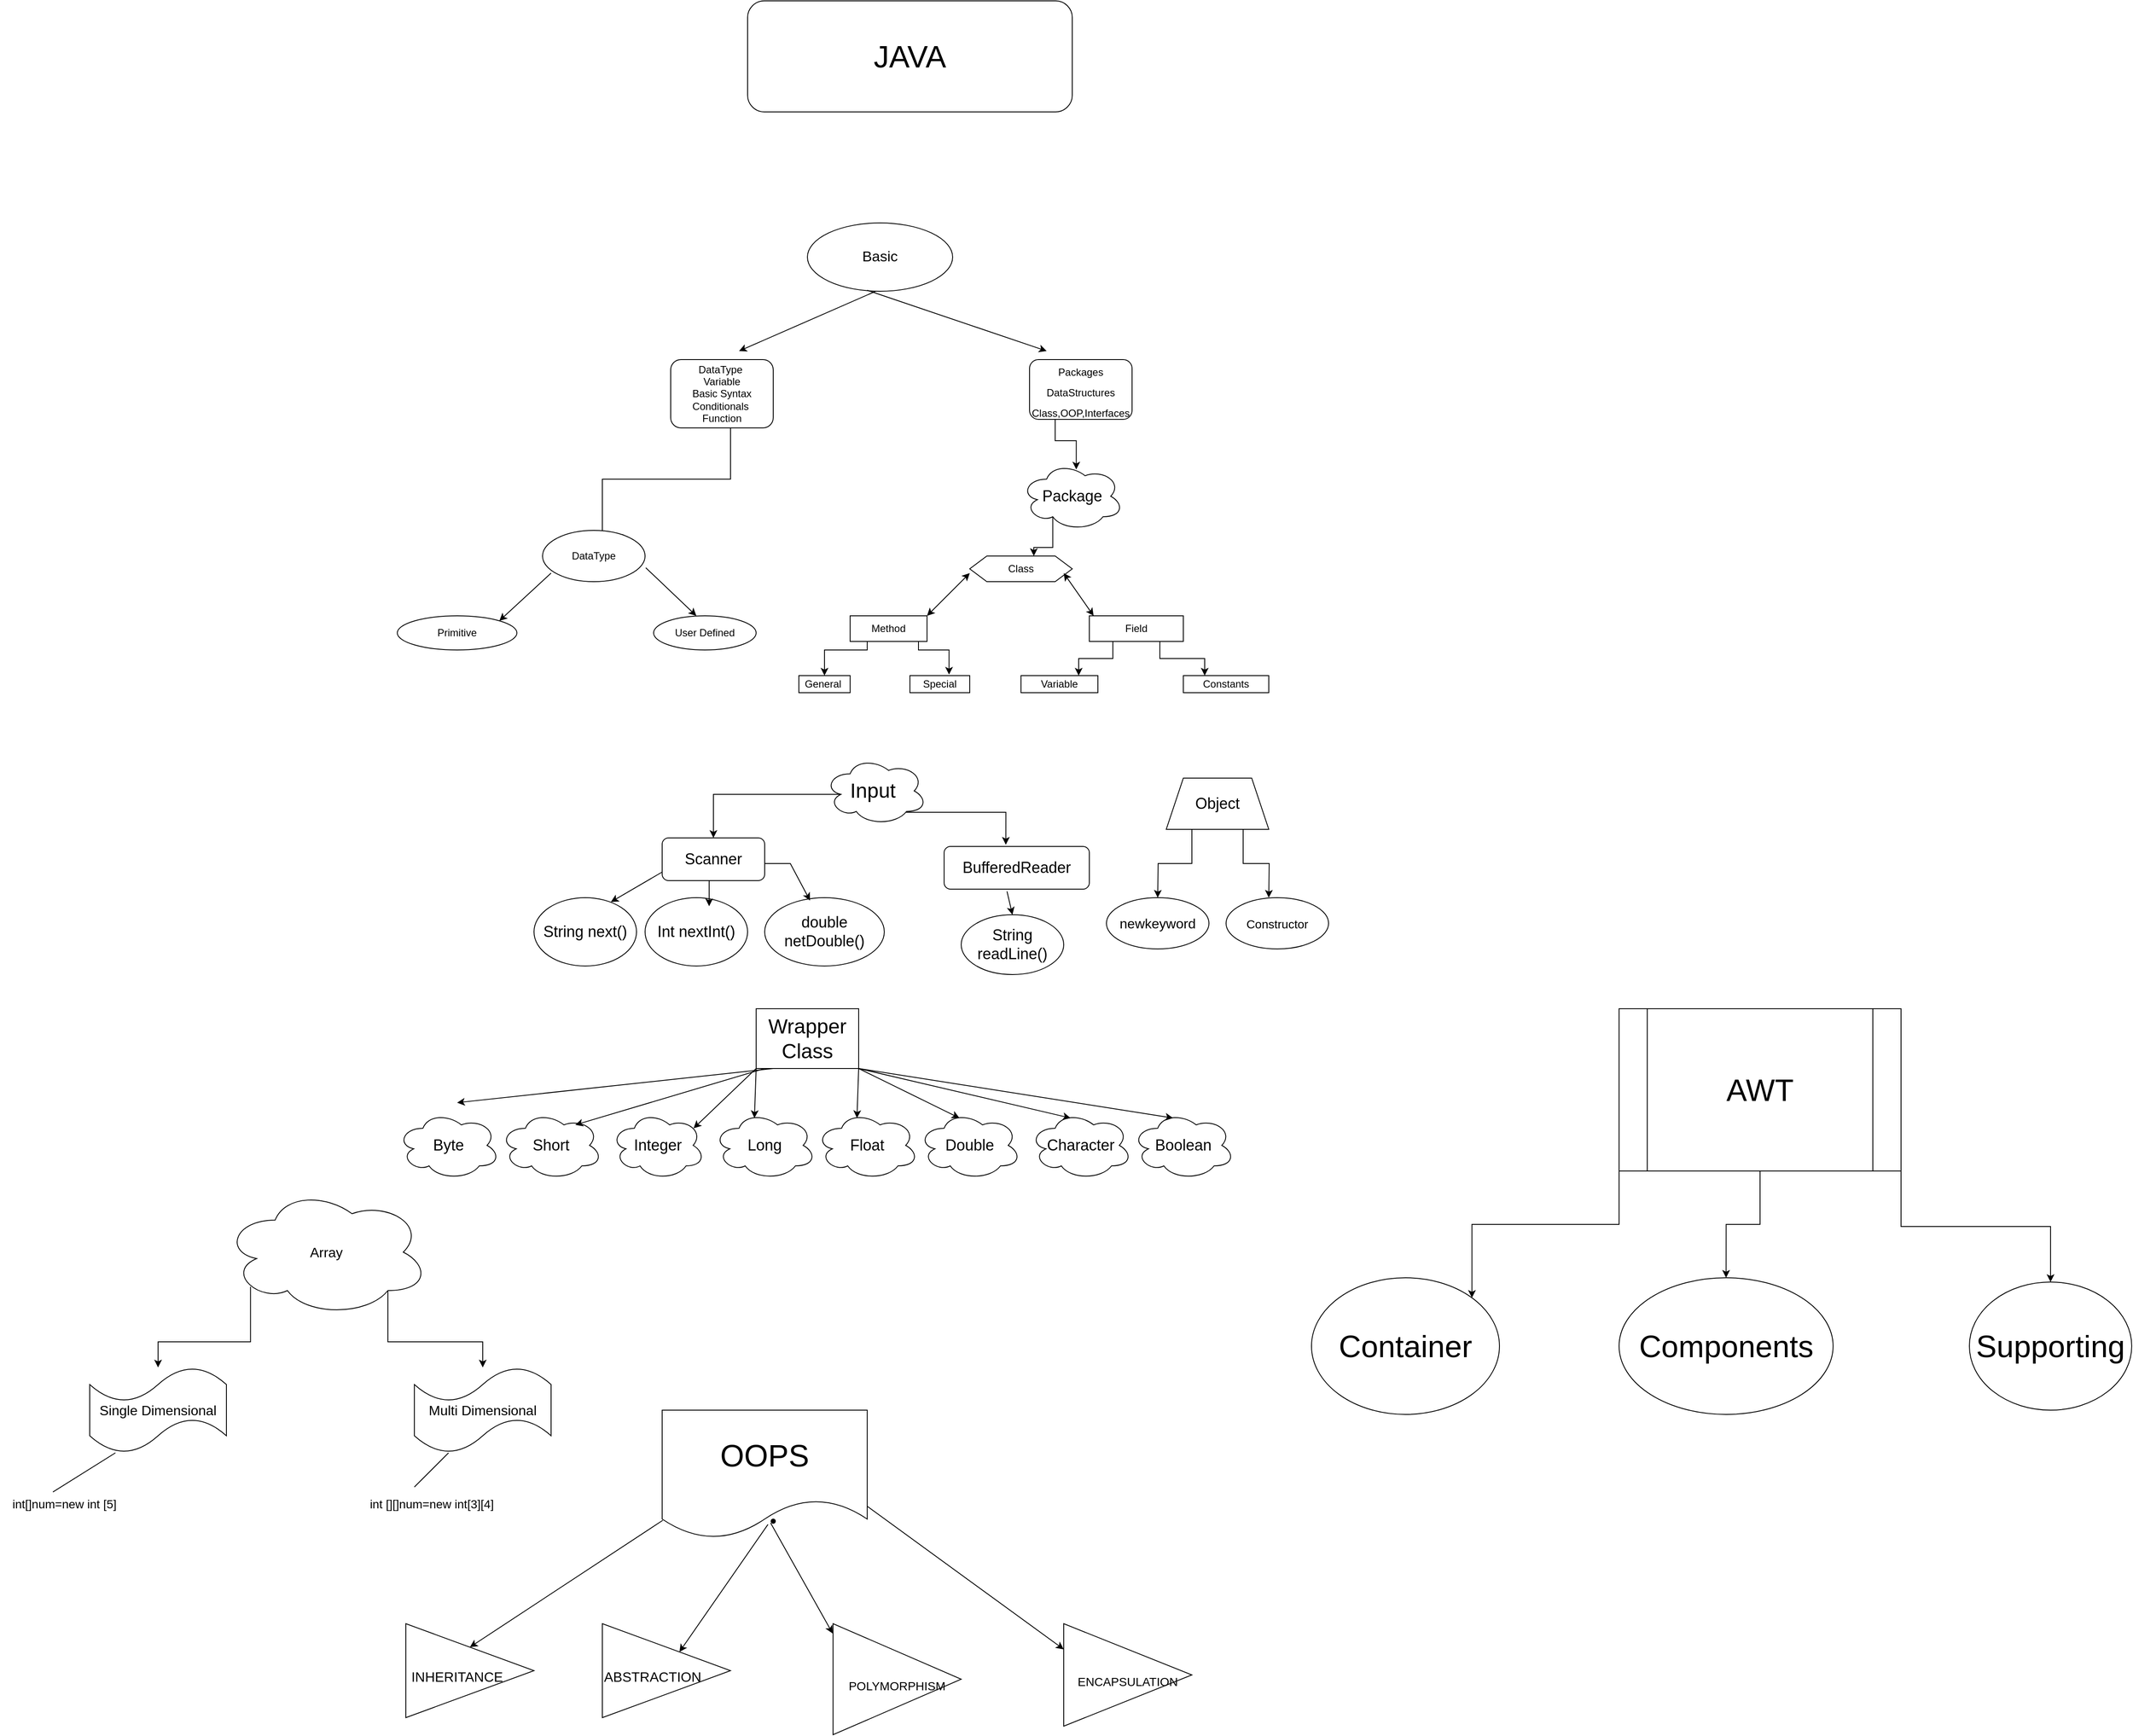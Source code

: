 <mxfile version="20.0.4" type="github">
  <diagram id="sND-rCSmJP05-suhYlH1" name="Page-1">
    <mxGraphModel dx="5087" dy="2879" grid="1" gridSize="10" guides="1" tooltips="1" connect="1" arrows="1" fold="1" page="1" pageScale="1" pageWidth="827" pageHeight="1169" math="0" shadow="0">
      <root>
        <mxCell id="0" />
        <mxCell id="1" parent="0" />
        <mxCell id="pi0GS6j_OADM4Y7yktkx-1" value="&lt;font style=&quot;font-size: 36px;&quot;&gt;JAVA&lt;/font&gt;" style="rounded=1;whiteSpace=wrap;html=1;" parent="1" vertex="1">
          <mxGeometry x="200" y="-340" width="380" height="130" as="geometry" />
        </mxCell>
        <mxCell id="pi0GS6j_OADM4Y7yktkx-2" value="&lt;font style=&quot;font-size: 17px;&quot;&gt;Basic&lt;/font&gt;" style="ellipse;whiteSpace=wrap;html=1;" parent="1" vertex="1">
          <mxGeometry x="270" y="-80" width="170" height="80" as="geometry" />
        </mxCell>
        <mxCell id="zAGFAAuZ6QF6loXqFJau-5" style="edgeStyle=orthogonalEdgeStyle;rounded=0;orthogonalLoop=1;jettySize=auto;html=1;exitX=0.25;exitY=1;exitDx=0;exitDy=0;entryX=0.539;entryY=0.108;entryDx=0;entryDy=0;entryPerimeter=0;fontSize=18;" edge="1" parent="1" source="pi0GS6j_OADM4Y7yktkx-4" target="zAGFAAuZ6QF6loXqFJau-4">
          <mxGeometry relative="1" as="geometry" />
        </mxCell>
        <mxCell id="pi0GS6j_OADM4Y7yktkx-4" value="&lt;font style=&quot;font-size: 12px;&quot;&gt;Packages&lt;br&gt;DataStructures&lt;br&gt;Class,OOP,Interfaces&lt;br&gt;&lt;/font&gt;" style="rounded=1;whiteSpace=wrap;html=1;fontSize=20;" parent="1" vertex="1">
          <mxGeometry x="530" y="80" width="120" height="70" as="geometry" />
        </mxCell>
        <mxCell id="pi0GS6j_OADM4Y7yktkx-35" style="edgeStyle=orthogonalEdgeStyle;rounded=0;orthogonalLoop=1;jettySize=auto;html=1;exitX=0.25;exitY=1;exitDx=0;exitDy=0;entryX=1;entryY=0;entryDx=0;entryDy=0;fontSize=12;" parent="1" source="pi0GS6j_OADM4Y7yktkx-7" target="pi0GS6j_OADM4Y7yktkx-34" edge="1">
          <mxGeometry relative="1" as="geometry">
            <Array as="points">
              <mxPoint x="180" y="220" />
              <mxPoint x="30" y="220" />
              <mxPoint x="30" y="289" />
            </Array>
          </mxGeometry>
        </mxCell>
        <mxCell id="pi0GS6j_OADM4Y7yktkx-7" value="DataType&amp;nbsp;&lt;br&gt;Variable&lt;br&gt;Basic Syntax&lt;br&gt;Conditionals&amp;nbsp;&lt;br&gt;Function" style="rounded=1;whiteSpace=wrap;html=1;fontSize=12;" parent="1" vertex="1">
          <mxGeometry x="110" y="80" width="120" height="80" as="geometry" />
        </mxCell>
        <mxCell id="pi0GS6j_OADM4Y7yktkx-15" value="Class" style="shape=hexagon;perimeter=hexagonPerimeter2;whiteSpace=wrap;html=1;fixedSize=1;fontSize=12;" parent="1" vertex="1">
          <mxGeometry x="460" y="310" width="120" height="30" as="geometry" />
        </mxCell>
        <mxCell id="pi0GS6j_OADM4Y7yktkx-17" value="" style="endArrow=classic;startArrow=classic;html=1;rounded=0;fontSize=12;" parent="1" edge="1">
          <mxGeometry width="50" height="50" relative="1" as="geometry">
            <mxPoint x="410" y="380" as="sourcePoint" />
            <mxPoint x="460" y="330" as="targetPoint" />
          </mxGeometry>
        </mxCell>
        <mxCell id="pi0GS6j_OADM4Y7yktkx-19" value="" style="endArrow=classic;startArrow=classic;html=1;rounded=0;fontSize=12;" parent="1" edge="1">
          <mxGeometry width="50" height="50" relative="1" as="geometry">
            <mxPoint x="605" y="380" as="sourcePoint" />
            <mxPoint x="570" y="330" as="targetPoint" />
          </mxGeometry>
        </mxCell>
        <mxCell id="pi0GS6j_OADM4Y7yktkx-25" style="edgeStyle=orthogonalEdgeStyle;rounded=0;orthogonalLoop=1;jettySize=auto;html=1;exitX=0;exitY=0.5;exitDx=0;exitDy=0;entryX=0.5;entryY=0;entryDx=0;entryDy=0;fontSize=12;" parent="1" source="pi0GS6j_OADM4Y7yktkx-21" target="pi0GS6j_OADM4Y7yktkx-23" edge="1">
          <mxGeometry relative="1" as="geometry">
            <Array as="points">
              <mxPoint x="340" y="395" />
              <mxPoint x="340" y="420" />
              <mxPoint x="290" y="420" />
            </Array>
          </mxGeometry>
        </mxCell>
        <mxCell id="pi0GS6j_OADM4Y7yktkx-27" style="edgeStyle=orthogonalEdgeStyle;rounded=0;orthogonalLoop=1;jettySize=auto;html=1;exitX=1;exitY=0.5;exitDx=0;exitDy=0;entryX=0.654;entryY=-0.06;entryDx=0;entryDy=0;entryPerimeter=0;fontSize=12;" parent="1" source="pi0GS6j_OADM4Y7yktkx-21" target="pi0GS6j_OADM4Y7yktkx-24" edge="1">
          <mxGeometry relative="1" as="geometry">
            <Array as="points">
              <mxPoint x="400" y="395" />
              <mxPoint x="400" y="420" />
              <mxPoint x="436" y="420" />
            </Array>
          </mxGeometry>
        </mxCell>
        <mxCell id="pi0GS6j_OADM4Y7yktkx-21" value="Method" style="whiteSpace=wrap;html=1;fontSize=12;" parent="1" vertex="1">
          <mxGeometry x="320" y="380" width="90" height="30" as="geometry" />
        </mxCell>
        <mxCell id="pi0GS6j_OADM4Y7yktkx-32" style="edgeStyle=orthogonalEdgeStyle;rounded=0;orthogonalLoop=1;jettySize=auto;html=1;exitX=0.25;exitY=1;exitDx=0;exitDy=0;entryX=0.75;entryY=0;entryDx=0;entryDy=0;fontSize=12;" parent="1" source="pi0GS6j_OADM4Y7yktkx-22" target="pi0GS6j_OADM4Y7yktkx-28" edge="1">
          <mxGeometry relative="1" as="geometry" />
        </mxCell>
        <mxCell id="pi0GS6j_OADM4Y7yktkx-33" style="edgeStyle=orthogonalEdgeStyle;rounded=0;orthogonalLoop=1;jettySize=auto;html=1;exitX=0.75;exitY=1;exitDx=0;exitDy=0;fontSize=12;entryX=0.25;entryY=0;entryDx=0;entryDy=0;" parent="1" source="pi0GS6j_OADM4Y7yktkx-22" target="pi0GS6j_OADM4Y7yktkx-29" edge="1">
          <mxGeometry relative="1" as="geometry">
            <mxPoint x="730" y="440" as="targetPoint" />
          </mxGeometry>
        </mxCell>
        <mxCell id="pi0GS6j_OADM4Y7yktkx-22" value="Field" style="whiteSpace=wrap;html=1;fontSize=12;" parent="1" vertex="1">
          <mxGeometry x="600" y="380" width="110" height="30" as="geometry" />
        </mxCell>
        <mxCell id="pi0GS6j_OADM4Y7yktkx-23" value="General&amp;nbsp;" style="whiteSpace=wrap;html=1;fontSize=12;" parent="1" vertex="1">
          <mxGeometry x="260" y="450" width="60" height="20" as="geometry" />
        </mxCell>
        <mxCell id="pi0GS6j_OADM4Y7yktkx-24" value="Special" style="whiteSpace=wrap;html=1;fontSize=12;" parent="1" vertex="1">
          <mxGeometry x="390" y="450" width="70" height="20" as="geometry" />
        </mxCell>
        <mxCell id="pi0GS6j_OADM4Y7yktkx-28" value="Variable" style="whiteSpace=wrap;html=1;fontSize=12;" parent="1" vertex="1">
          <mxGeometry x="520" y="450" width="90" height="20" as="geometry" />
        </mxCell>
        <mxCell id="pi0GS6j_OADM4Y7yktkx-29" value="Constants" style="whiteSpace=wrap;html=1;fontSize=12;" parent="1" vertex="1">
          <mxGeometry x="710" y="450" width="100" height="20" as="geometry" />
        </mxCell>
        <mxCell id="pi0GS6j_OADM4Y7yktkx-34" value="DataType" style="ellipse;whiteSpace=wrap;html=1;fontSize=12;" parent="1" vertex="1">
          <mxGeometry x="-40" y="280" width="120" height="60" as="geometry" />
        </mxCell>
        <mxCell id="pi0GS6j_OADM4Y7yktkx-37" value="Primitive" style="ellipse;whiteSpace=wrap;html=1;fontSize=12;" parent="1" vertex="1">
          <mxGeometry x="-210" y="380" width="140" height="40" as="geometry" />
        </mxCell>
        <mxCell id="pi0GS6j_OADM4Y7yktkx-38" value="User Defined" style="ellipse;whiteSpace=wrap;html=1;fontSize=12;" parent="1" vertex="1">
          <mxGeometry x="90" y="380" width="120" height="40" as="geometry" />
        </mxCell>
        <mxCell id="pi0GS6j_OADM4Y7yktkx-42" value="" style="endArrow=classic;html=1;rounded=0;fontSize=12;entryX=1;entryY=0;entryDx=0;entryDy=0;exitX=0.083;exitY=0.833;exitDx=0;exitDy=0;exitPerimeter=0;" parent="1" source="pi0GS6j_OADM4Y7yktkx-34" target="pi0GS6j_OADM4Y7yktkx-37" edge="1">
          <mxGeometry width="50" height="50" relative="1" as="geometry">
            <mxPoint x="-30" y="320" as="sourcePoint" />
            <mxPoint x="-50" y="420" as="targetPoint" />
          </mxGeometry>
        </mxCell>
        <mxCell id="pi0GS6j_OADM4Y7yktkx-43" value="" style="endArrow=classic;html=1;rounded=0;fontSize=12;exitX=1.007;exitY=0.729;exitDx=0;exitDy=0;exitPerimeter=0;" parent="1" source="pi0GS6j_OADM4Y7yktkx-34" edge="1">
          <mxGeometry width="50" height="50" relative="1" as="geometry">
            <mxPoint x="90" y="310" as="sourcePoint" />
            <mxPoint x="140" y="380" as="targetPoint" />
          </mxGeometry>
        </mxCell>
        <mxCell id="pi0GS6j_OADM4Y7yktkx-52" style="edgeStyle=orthogonalEdgeStyle;rounded=0;orthogonalLoop=1;jettySize=auto;html=1;exitX=0.16;exitY=0.55;exitDx=0;exitDy=0;exitPerimeter=0;entryX=0.75;entryY=0;entryDx=0;entryDy=0;entryPerimeter=0;fontSize=24;" parent="1" source="pi0GS6j_OADM4Y7yktkx-46" edge="1">
          <mxGeometry relative="1" as="geometry">
            <mxPoint x="160" y="640" as="targetPoint" />
            <Array as="points">
              <mxPoint x="160" y="589" />
            </Array>
          </mxGeometry>
        </mxCell>
        <mxCell id="pi0GS6j_OADM4Y7yktkx-53" style="edgeStyle=orthogonalEdgeStyle;rounded=0;orthogonalLoop=1;jettySize=auto;html=1;exitX=0.8;exitY=0.8;exitDx=0;exitDy=0;exitPerimeter=0;entryX=0.425;entryY=-0.04;entryDx=0;entryDy=0;entryPerimeter=0;fontSize=24;" parent="1" source="pi0GS6j_OADM4Y7yktkx-46" target="pi0GS6j_OADM4Y7yktkx-55" edge="1">
          <mxGeometry relative="1" as="geometry">
            <mxPoint x="395" y="640" as="targetPoint" />
            <Array as="points">
              <mxPoint x="502" y="610" />
            </Array>
          </mxGeometry>
        </mxCell>
        <mxCell id="pi0GS6j_OADM4Y7yktkx-46" value="Input&amp;nbsp;" style="ellipse;shape=cloud;whiteSpace=wrap;html=1;fontSize=24;" parent="1" vertex="1">
          <mxGeometry x="290" y="545" width="120" height="80" as="geometry" />
        </mxCell>
        <mxCell id="pi0GS6j_OADM4Y7yktkx-54" value="&lt;span style=&quot;font-size: 18px;&quot;&gt;Scanner&lt;/span&gt;" style="rounded=1;whiteSpace=wrap;html=1;fontSize=10;" parent="1" vertex="1">
          <mxGeometry x="100" y="640" width="120" height="50" as="geometry" />
        </mxCell>
        <mxCell id="pi0GS6j_OADM4Y7yktkx-55" value="&lt;font style=&quot;font-size: 18px;&quot;&gt;BufferedReader&lt;/font&gt;" style="rounded=1;whiteSpace=wrap;html=1;fontSize=10;" parent="1" vertex="1">
          <mxGeometry x="430" y="650" width="170" height="50" as="geometry" />
        </mxCell>
        <mxCell id="pi0GS6j_OADM4Y7yktkx-56" value="String next()" style="ellipse;whiteSpace=wrap;html=1;fontSize=18;" parent="1" vertex="1">
          <mxGeometry x="-50" y="710" width="120" height="80" as="geometry" />
        </mxCell>
        <mxCell id="pi0GS6j_OADM4Y7yktkx-57" value="Int nextInt()" style="ellipse;whiteSpace=wrap;html=1;fontSize=18;" parent="1" vertex="1">
          <mxGeometry x="80" y="710" width="120" height="80" as="geometry" />
        </mxCell>
        <mxCell id="pi0GS6j_OADM4Y7yktkx-58" value="double netDouble()" style="ellipse;whiteSpace=wrap;html=1;fontSize=18;" parent="1" vertex="1">
          <mxGeometry x="220" y="710" width="140" height="80" as="geometry" />
        </mxCell>
        <mxCell id="pi0GS6j_OADM4Y7yktkx-60" value="" style="endArrow=classic;html=1;rounded=0;fontSize=18;" parent="1" edge="1">
          <mxGeometry width="50" height="50" relative="1" as="geometry">
            <mxPoint x="100" y="680" as="sourcePoint" />
            <mxPoint x="40" y="715" as="targetPoint" />
            <Array as="points">
              <mxPoint x="100" y="680" />
            </Array>
          </mxGeometry>
        </mxCell>
        <mxCell id="pi0GS6j_OADM4Y7yktkx-63" value="" style="endArrow=classic;html=1;rounded=0;fontSize=18;" parent="1" edge="1">
          <mxGeometry width="50" height="50" relative="1" as="geometry">
            <mxPoint x="155" y="690" as="sourcePoint" />
            <mxPoint x="155" y="720" as="targetPoint" />
          </mxGeometry>
        </mxCell>
        <mxCell id="pi0GS6j_OADM4Y7yktkx-64" value="" style="endArrow=classic;html=1;rounded=0;fontSize=18;entryX=0.379;entryY=0.042;entryDx=0;entryDy=0;entryPerimeter=0;" parent="1" target="pi0GS6j_OADM4Y7yktkx-58" edge="1">
          <mxGeometry width="50" height="50" relative="1" as="geometry">
            <mxPoint x="220" y="670" as="sourcePoint" />
            <mxPoint x="250" y="700" as="targetPoint" />
            <Array as="points">
              <mxPoint x="250" y="670" />
            </Array>
          </mxGeometry>
        </mxCell>
        <mxCell id="pi0GS6j_OADM4Y7yktkx-65" value="String readLine()" style="ellipse;whiteSpace=wrap;html=1;fontSize=18;" parent="1" vertex="1">
          <mxGeometry x="450" y="730" width="120" height="70" as="geometry" />
        </mxCell>
        <mxCell id="pi0GS6j_OADM4Y7yktkx-66" value="" style="endArrow=classic;html=1;rounded=0;fontSize=18;entryX=0.5;entryY=0;entryDx=0;entryDy=0;exitX=0.433;exitY=1.053;exitDx=0;exitDy=0;exitPerimeter=0;" parent="1" source="pi0GS6j_OADM4Y7yktkx-55" target="pi0GS6j_OADM4Y7yktkx-65" edge="1">
          <mxGeometry width="50" height="50" relative="1" as="geometry">
            <mxPoint x="270" y="670" as="sourcePoint" />
            <mxPoint x="320" y="620" as="targetPoint" />
          </mxGeometry>
        </mxCell>
        <mxCell id="pi0GS6j_OADM4Y7yktkx-67" value="&lt;font style=&quot;font-size: 24px;&quot;&gt;&lt;font style=&quot;&quot;&gt;Wrappe&lt;/font&gt;r Class&lt;/font&gt;" style="whiteSpace=wrap;html=1;fontSize=18;" parent="1" vertex="1">
          <mxGeometry x="210" y="840" width="120" height="70" as="geometry" />
        </mxCell>
        <mxCell id="pi0GS6j_OADM4Y7yktkx-68" value="Integer" style="ellipse;shape=cloud;whiteSpace=wrap;html=1;fontSize=18;" parent="1" vertex="1">
          <mxGeometry x="40" y="960" width="110" height="80" as="geometry" />
        </mxCell>
        <mxCell id="pi0GS6j_OADM4Y7yktkx-69" value="Long" style="ellipse;shape=cloud;whiteSpace=wrap;html=1;fontSize=18;" parent="1" vertex="1">
          <mxGeometry x="160" y="960" width="120" height="80" as="geometry" />
        </mxCell>
        <mxCell id="pi0GS6j_OADM4Y7yktkx-70" value="Float" style="ellipse;shape=cloud;whiteSpace=wrap;html=1;fontSize=18;" parent="1" vertex="1">
          <mxGeometry x="280" y="960" width="120" height="80" as="geometry" />
        </mxCell>
        <mxCell id="pi0GS6j_OADM4Y7yktkx-71" value="Double" style="ellipse;shape=cloud;whiteSpace=wrap;html=1;fontSize=18;" parent="1" vertex="1">
          <mxGeometry x="400" y="960" width="120" height="80" as="geometry" />
        </mxCell>
        <mxCell id="pi0GS6j_OADM4Y7yktkx-72" value="Short" style="ellipse;shape=cloud;whiteSpace=wrap;html=1;fontSize=18;" parent="1" vertex="1">
          <mxGeometry x="-90" y="960" width="120" height="80" as="geometry" />
        </mxCell>
        <mxCell id="pi0GS6j_OADM4Y7yktkx-73" value="Byte" style="ellipse;shape=cloud;whiteSpace=wrap;html=1;fontSize=18;" parent="1" vertex="1">
          <mxGeometry x="-210" y="960" width="120" height="80" as="geometry" />
        </mxCell>
        <mxCell id="pi0GS6j_OADM4Y7yktkx-74" value="Character" style="ellipse;shape=cloud;whiteSpace=wrap;html=1;fontSize=18;" parent="1" vertex="1">
          <mxGeometry x="530" y="960" width="120" height="80" as="geometry" />
        </mxCell>
        <mxCell id="pi0GS6j_OADM4Y7yktkx-75" value="Boolean" style="ellipse;shape=cloud;whiteSpace=wrap;html=1;fontSize=18;" parent="1" vertex="1">
          <mxGeometry x="650" y="960" width="120" height="80" as="geometry" />
        </mxCell>
        <mxCell id="pi0GS6j_OADM4Y7yktkx-80" value="" style="endArrow=classic;html=1;rounded=0;fontSize=24;" parent="1" edge="1">
          <mxGeometry width="50" height="50" relative="1" as="geometry">
            <mxPoint x="230" y="910" as="sourcePoint" />
            <mxPoint x="-140" y="950" as="targetPoint" />
          </mxGeometry>
        </mxCell>
        <mxCell id="pi0GS6j_OADM4Y7yktkx-81" value="" style="endArrow=classic;html=1;rounded=0;fontSize=24;entryX=0.736;entryY=0.2;entryDx=0;entryDy=0;entryPerimeter=0;" parent="1" target="pi0GS6j_OADM4Y7yktkx-72" edge="1">
          <mxGeometry width="50" height="50" relative="1" as="geometry">
            <mxPoint x="220" y="910" as="sourcePoint" />
            <mxPoint x="240" y="820" as="targetPoint" />
          </mxGeometry>
        </mxCell>
        <mxCell id="pi0GS6j_OADM4Y7yktkx-82" value="" style="endArrow=classic;html=1;rounded=0;fontSize=24;entryX=0.88;entryY=0.25;entryDx=0;entryDy=0;entryPerimeter=0;exitX=0;exitY=1;exitDx=0;exitDy=0;" parent="1" source="pi0GS6j_OADM4Y7yktkx-67" target="pi0GS6j_OADM4Y7yktkx-68" edge="1">
          <mxGeometry width="50" height="50" relative="1" as="geometry">
            <mxPoint x="190" y="870" as="sourcePoint" />
            <mxPoint x="240" y="820" as="targetPoint" />
          </mxGeometry>
        </mxCell>
        <mxCell id="pi0GS6j_OADM4Y7yktkx-83" value="" style="endArrow=classic;html=1;rounded=0;fontSize=24;entryX=0.4;entryY=0.1;entryDx=0;entryDy=0;entryPerimeter=0;exitX=1;exitY=1;exitDx=0;exitDy=0;" parent="1" source="pi0GS6j_OADM4Y7yktkx-67" target="pi0GS6j_OADM4Y7yktkx-70" edge="1">
          <mxGeometry width="50" height="50" relative="1" as="geometry">
            <mxPoint x="190" y="870" as="sourcePoint" />
            <mxPoint x="240" y="820" as="targetPoint" />
          </mxGeometry>
        </mxCell>
        <mxCell id="pi0GS6j_OADM4Y7yktkx-84" value="" style="endArrow=classic;html=1;rounded=0;fontSize=24;entryX=0.4;entryY=0.1;entryDx=0;entryDy=0;entryPerimeter=0;" parent="1" target="pi0GS6j_OADM4Y7yktkx-69" edge="1">
          <mxGeometry width="50" height="50" relative="1" as="geometry">
            <mxPoint x="210" y="910" as="sourcePoint" />
            <mxPoint x="220" y="820" as="targetPoint" />
          </mxGeometry>
        </mxCell>
        <mxCell id="pi0GS6j_OADM4Y7yktkx-85" value="" style="endArrow=classic;html=1;rounded=0;fontSize=24;entryX=0.4;entryY=0.1;entryDx=0;entryDy=0;entryPerimeter=0;" parent="1" target="pi0GS6j_OADM4Y7yktkx-74" edge="1">
          <mxGeometry width="50" height="50" relative="1" as="geometry">
            <mxPoint x="330" y="910" as="sourcePoint" />
            <mxPoint x="240" y="820" as="targetPoint" />
          </mxGeometry>
        </mxCell>
        <mxCell id="pi0GS6j_OADM4Y7yktkx-86" value="" style="endArrow=classic;html=1;rounded=0;fontSize=24;entryX=0.4;entryY=0.1;entryDx=0;entryDy=0;entryPerimeter=0;" parent="1" target="pi0GS6j_OADM4Y7yktkx-71" edge="1">
          <mxGeometry width="50" height="50" relative="1" as="geometry">
            <mxPoint x="330" y="910" as="sourcePoint" />
            <mxPoint x="240" y="820" as="targetPoint" />
          </mxGeometry>
        </mxCell>
        <mxCell id="pi0GS6j_OADM4Y7yktkx-92" value="" style="endArrow=classic;html=1;rounded=0;fontSize=24;entryX=0.4;entryY=0.1;entryDx=0;entryDy=0;entryPerimeter=0;" parent="1" target="pi0GS6j_OADM4Y7yktkx-75" edge="1">
          <mxGeometry width="50" height="50" relative="1" as="geometry">
            <mxPoint x="330" y="910" as="sourcePoint" />
            <mxPoint x="530" y="820" as="targetPoint" />
          </mxGeometry>
        </mxCell>
        <mxCell id="zAGFAAuZ6QF6loXqFJau-8" style="edgeStyle=orthogonalEdgeStyle;rounded=0;orthogonalLoop=1;jettySize=auto;html=1;exitX=0.31;exitY=0.8;exitDx=0;exitDy=0;exitPerimeter=0;entryX=0.625;entryY=0;entryDx=0;entryDy=0;fontSize=18;" edge="1" parent="1" source="zAGFAAuZ6QF6loXqFJau-4" target="pi0GS6j_OADM4Y7yktkx-15">
          <mxGeometry relative="1" as="geometry" />
        </mxCell>
        <mxCell id="zAGFAAuZ6QF6loXqFJau-4" value="&lt;font style=&quot;font-size: 18px;&quot;&gt;Package&lt;/font&gt;" style="ellipse;shape=cloud;whiteSpace=wrap;html=1;" vertex="1" parent="1">
          <mxGeometry x="520" y="200" width="120" height="80" as="geometry" />
        </mxCell>
        <mxCell id="zAGFAAuZ6QF6loXqFJau-6" value="" style="endArrow=classic;html=1;rounded=0;fontSize=18;exitX=0.411;exitY=0.985;exitDx=0;exitDy=0;exitPerimeter=0;" edge="1" parent="1" source="pi0GS6j_OADM4Y7yktkx-2">
          <mxGeometry width="50" height="50" relative="1" as="geometry">
            <mxPoint x="230" y="410" as="sourcePoint" />
            <mxPoint x="550" y="70" as="targetPoint" />
          </mxGeometry>
        </mxCell>
        <mxCell id="zAGFAAuZ6QF6loXqFJau-7" value="" style="endArrow=classic;html=1;rounded=0;fontSize=18;" edge="1" parent="1">
          <mxGeometry width="50" height="50" relative="1" as="geometry">
            <mxPoint x="350" as="sourcePoint" />
            <mxPoint x="190" y="70" as="targetPoint" />
          </mxGeometry>
        </mxCell>
        <mxCell id="zAGFAAuZ6QF6loXqFJau-10" style="edgeStyle=orthogonalEdgeStyle;rounded=0;orthogonalLoop=1;jettySize=auto;html=1;exitX=0.25;exitY=1;exitDx=0;exitDy=0;fontSize=18;" edge="1" parent="1" source="zAGFAAuZ6QF6loXqFJau-9">
          <mxGeometry relative="1" as="geometry">
            <mxPoint x="680" y="710" as="targetPoint" />
          </mxGeometry>
        </mxCell>
        <mxCell id="zAGFAAuZ6QF6loXqFJau-11" style="edgeStyle=orthogonalEdgeStyle;rounded=0;orthogonalLoop=1;jettySize=auto;html=1;exitX=0.75;exitY=1;exitDx=0;exitDy=0;fontSize=18;" edge="1" parent="1" source="zAGFAAuZ6QF6loXqFJau-9">
          <mxGeometry relative="1" as="geometry">
            <mxPoint x="810" y="710" as="targetPoint" />
          </mxGeometry>
        </mxCell>
        <mxCell id="zAGFAAuZ6QF6loXqFJau-9" value="Object" style="shape=trapezoid;perimeter=trapezoidPerimeter;whiteSpace=wrap;html=1;fixedSize=1;fontSize=18;" vertex="1" parent="1">
          <mxGeometry x="690" y="570" width="120" height="60" as="geometry" />
        </mxCell>
        <mxCell id="zAGFAAuZ6QF6loXqFJau-12" value="&lt;font size=&quot;3&quot;&gt;newkeyword&lt;/font&gt;" style="ellipse;whiteSpace=wrap;html=1;fontSize=18;" vertex="1" parent="1">
          <mxGeometry x="620" y="710" width="120" height="60" as="geometry" />
        </mxCell>
        <mxCell id="zAGFAAuZ6QF6loXqFJau-13" value="&lt;font style=&quot;font-size: 14px;&quot;&gt;Constructor&lt;/font&gt;" style="ellipse;whiteSpace=wrap;html=1;fontSize=18;" vertex="1" parent="1">
          <mxGeometry x="760" y="710" width="120" height="60" as="geometry" />
        </mxCell>
        <mxCell id="zAGFAAuZ6QF6loXqFJau-22" style="edgeStyle=orthogonalEdgeStyle;rounded=0;orthogonalLoop=1;jettySize=auto;html=1;exitX=0.13;exitY=0.77;exitDx=0;exitDy=0;exitPerimeter=0;fontSize=14;" edge="1" parent="1" source="zAGFAAuZ6QF6loXqFJau-14" target="zAGFAAuZ6QF6loXqFJau-15">
          <mxGeometry relative="1" as="geometry" />
        </mxCell>
        <mxCell id="zAGFAAuZ6QF6loXqFJau-24" style="edgeStyle=orthogonalEdgeStyle;rounded=0;orthogonalLoop=1;jettySize=auto;html=1;exitX=0.8;exitY=0.8;exitDx=0;exitDy=0;exitPerimeter=0;fontSize=14;" edge="1" parent="1" source="zAGFAAuZ6QF6loXqFJau-14" target="zAGFAAuZ6QF6loXqFJau-16">
          <mxGeometry relative="1" as="geometry" />
        </mxCell>
        <mxCell id="zAGFAAuZ6QF6loXqFJau-14" value="&lt;font size=&quot;3&quot;&gt;Array&lt;/font&gt;" style="ellipse;shape=cloud;whiteSpace=wrap;html=1;fontSize=14;" vertex="1" parent="1">
          <mxGeometry x="-413" y="1050" width="240" height="150" as="geometry" />
        </mxCell>
        <mxCell id="zAGFAAuZ6QF6loXqFJau-15" value="&lt;font size=&quot;3&quot;&gt;Single Dimensional&lt;/font&gt;" style="shape=tape;whiteSpace=wrap;html=1;fontSize=18;" vertex="1" parent="1">
          <mxGeometry x="-570" y="1260" width="160" height="100" as="geometry" />
        </mxCell>
        <mxCell id="zAGFAAuZ6QF6loXqFJau-16" value="&lt;font size=&quot;3&quot;&gt;Multi Dimensional&lt;/font&gt;" style="shape=tape;whiteSpace=wrap;html=1;fontSize=18;" vertex="1" parent="1">
          <mxGeometry x="-190" y="1260" width="160" height="100" as="geometry" />
        </mxCell>
        <mxCell id="zAGFAAuZ6QF6loXqFJau-17" value="int[]num=new int [5]" style="text;html=1;align=center;verticalAlign=middle;resizable=0;points=[];autosize=1;strokeColor=none;fillColor=none;fontSize=14;" vertex="1" parent="1">
          <mxGeometry x="-675" y="1405" width="150" height="30" as="geometry" />
        </mxCell>
        <mxCell id="zAGFAAuZ6QF6loXqFJau-18" value="int [][]num=new int[3][4]" style="text;html=1;align=center;verticalAlign=middle;resizable=0;points=[];autosize=1;strokeColor=none;fillColor=none;fontSize=14;" vertex="1" parent="1">
          <mxGeometry x="-255" y="1405" width="170" height="30" as="geometry" />
        </mxCell>
        <mxCell id="zAGFAAuZ6QF6loXqFJau-19" value="" style="endArrow=none;html=1;rounded=0;fontSize=14;exitX=0.413;exitY=0.028;exitDx=0;exitDy=0;exitPerimeter=0;entryX=0.188;entryY=1;entryDx=0;entryDy=0;entryPerimeter=0;" edge="1" parent="1" source="zAGFAAuZ6QF6loXqFJau-17" target="zAGFAAuZ6QF6loXqFJau-15">
          <mxGeometry width="50" height="50" relative="1" as="geometry">
            <mxPoint x="-260" y="1140" as="sourcePoint" />
            <mxPoint x="-210" y="1090" as="targetPoint" />
          </mxGeometry>
        </mxCell>
        <mxCell id="zAGFAAuZ6QF6loXqFJau-20" value="" style="endArrow=none;html=1;rounded=0;fontSize=14;entryX=0.25;entryY=1;entryDx=0;entryDy=0;entryPerimeter=0;" edge="1" parent="1" target="zAGFAAuZ6QF6loXqFJau-16">
          <mxGeometry width="50" height="50" relative="1" as="geometry">
            <mxPoint x="-190" y="1400" as="sourcePoint" />
            <mxPoint x="-210" y="1090" as="targetPoint" />
          </mxGeometry>
        </mxCell>
        <mxCell id="zAGFAAuZ6QF6loXqFJau-25" value="OOPS" style="shape=document;whiteSpace=wrap;html=1;boundedLbl=1;fontSize=36;" vertex="1" parent="1">
          <mxGeometry x="100" y="1310" width="240" height="150" as="geometry" />
        </mxCell>
        <mxCell id="zAGFAAuZ6QF6loXqFJau-26" value="&lt;font size=&quot;3&quot;&gt;&amp;nbsp;INHERITANCE&lt;/font&gt;" style="triangle;whiteSpace=wrap;html=1;fontSize=36;align=left;" vertex="1" parent="1">
          <mxGeometry x="-200" y="1560" width="150" height="110" as="geometry" />
        </mxCell>
        <mxCell id="zAGFAAuZ6QF6loXqFJau-27" value="&lt;font size=&quot;3&quot;&gt;ABSTRACTION&lt;/font&gt;" style="triangle;whiteSpace=wrap;html=1;fontSize=36;align=left;" vertex="1" parent="1">
          <mxGeometry x="30" y="1560" width="150" height="110" as="geometry" />
        </mxCell>
        <mxCell id="zAGFAAuZ6QF6loXqFJau-28" value="&lt;font style=&quot;font-size: 14px;&quot;&gt;POLYMORPHISM&lt;/font&gt;" style="triangle;whiteSpace=wrap;html=1;fontSize=36;" vertex="1" parent="1">
          <mxGeometry x="300" y="1560" width="150" height="130" as="geometry" />
        </mxCell>
        <mxCell id="zAGFAAuZ6QF6loXqFJau-29" value="&lt;font style=&quot;font-size: 14px;&quot;&gt;ENCAPSULATION&lt;/font&gt;" style="triangle;whiteSpace=wrap;html=1;fontSize=36;" vertex="1" parent="1">
          <mxGeometry x="570" y="1560" width="150" height="120" as="geometry" />
        </mxCell>
        <mxCell id="zAGFAAuZ6QF6loXqFJau-32" value="" style="endArrow=classic;html=1;rounded=0;fontSize=36;entryX=0.5;entryY=0;entryDx=0;entryDy=0;exitX=0.003;exitY=0.86;exitDx=0;exitDy=0;exitPerimeter=0;" edge="1" parent="1" source="zAGFAAuZ6QF6loXqFJau-25" target="zAGFAAuZ6QF6loXqFJau-26">
          <mxGeometry width="50" height="50" relative="1" as="geometry">
            <mxPoint x="80" y="1320" as="sourcePoint" />
            <mxPoint x="130" y="1270" as="targetPoint" />
          </mxGeometry>
        </mxCell>
        <mxCell id="zAGFAAuZ6QF6loXqFJau-33" value="" style="endArrow=classic;html=1;rounded=0;fontSize=36;entryX=0;entryY=0.25;entryDx=0;entryDy=0;exitX=1;exitY=0.75;exitDx=0;exitDy=0;" edge="1" parent="1" source="zAGFAAuZ6QF6loXqFJau-25" target="zAGFAAuZ6QF6loXqFJau-29">
          <mxGeometry width="50" height="50" relative="1" as="geometry">
            <mxPoint x="370" y="1420" as="sourcePoint" />
            <mxPoint x="130" y="1270" as="targetPoint" />
          </mxGeometry>
        </mxCell>
        <mxCell id="zAGFAAuZ6QF6loXqFJau-34" value="" style="endArrow=classic;html=1;rounded=0;fontSize=36;entryX=-0.003;entryY=0.088;entryDx=0;entryDy=0;entryPerimeter=0;exitX=0.529;exitY=0.881;exitDx=0;exitDy=0;exitPerimeter=0;" edge="1" parent="1" source="zAGFAAuZ6QF6loXqFJau-25" target="zAGFAAuZ6QF6loXqFJau-28">
          <mxGeometry width="50" height="50" relative="1" as="geometry">
            <mxPoint x="80" y="1320" as="sourcePoint" />
            <mxPoint x="130" y="1270" as="targetPoint" />
          </mxGeometry>
        </mxCell>
        <mxCell id="zAGFAAuZ6QF6loXqFJau-35" value="" style="endArrow=classic;html=1;rounded=0;fontSize=36;exitX=0.516;exitY=0.892;exitDx=0;exitDy=0;exitPerimeter=0;" edge="1" parent="1" source="zAGFAAuZ6QF6loXqFJau-25" target="zAGFAAuZ6QF6loXqFJau-27">
          <mxGeometry width="50" height="50" relative="1" as="geometry">
            <mxPoint x="80" y="1320" as="sourcePoint" />
            <mxPoint x="130" y="1270" as="targetPoint" />
          </mxGeometry>
        </mxCell>
        <mxCell id="zAGFAAuZ6QF6loXqFJau-36" value="" style="shape=waypoint;sketch=0;size=6;pointerEvents=1;points=[];fillColor=none;resizable=0;rotatable=0;perimeter=centerPerimeter;snapToPoint=1;fontSize=36;" vertex="1" parent="1">
          <mxGeometry x="210" y="1420" width="40" height="40" as="geometry" />
        </mxCell>
        <mxCell id="zAGFAAuZ6QF6loXqFJau-44" style="edgeStyle=orthogonalEdgeStyle;rounded=0;orthogonalLoop=1;jettySize=auto;html=1;exitX=0;exitY=1;exitDx=0;exitDy=0;entryX=1;entryY=0;entryDx=0;entryDy=0;fontSize=36;" edge="1" parent="1" source="zAGFAAuZ6QF6loXqFJau-38" target="zAGFAAuZ6QF6loXqFJau-40">
          <mxGeometry relative="1" as="geometry" />
        </mxCell>
        <mxCell id="zAGFAAuZ6QF6loXqFJau-46" style="edgeStyle=orthogonalEdgeStyle;rounded=0;orthogonalLoop=1;jettySize=auto;html=1;exitX=0.5;exitY=1;exitDx=0;exitDy=0;entryX=0.5;entryY=0;entryDx=0;entryDy=0;fontSize=36;" edge="1" parent="1" source="zAGFAAuZ6QF6loXqFJau-38" target="zAGFAAuZ6QF6loXqFJau-41">
          <mxGeometry relative="1" as="geometry" />
        </mxCell>
        <mxCell id="zAGFAAuZ6QF6loXqFJau-47" style="edgeStyle=orthogonalEdgeStyle;rounded=0;orthogonalLoop=1;jettySize=auto;html=1;exitX=1;exitY=1;exitDx=0;exitDy=0;fontSize=36;" edge="1" parent="1" source="zAGFAAuZ6QF6loXqFJau-38" target="zAGFAAuZ6QF6loXqFJau-42">
          <mxGeometry relative="1" as="geometry" />
        </mxCell>
        <mxCell id="zAGFAAuZ6QF6loXqFJau-38" value="&lt;font style=&quot;font-size: 36px;&quot;&gt;AWT&lt;/font&gt;" style="shape=process;whiteSpace=wrap;html=1;backgroundOutline=1;fontSize=14;" vertex="1" parent="1">
          <mxGeometry x="1220" y="840" width="330" height="190" as="geometry" />
        </mxCell>
        <mxCell id="zAGFAAuZ6QF6loXqFJau-40" value="Container" style="ellipse;whiteSpace=wrap;html=1;fontSize=36;" vertex="1" parent="1">
          <mxGeometry x="860" y="1155" width="220" height="160" as="geometry" />
        </mxCell>
        <mxCell id="zAGFAAuZ6QF6loXqFJau-41" value="Components" style="ellipse;whiteSpace=wrap;html=1;fontSize=36;" vertex="1" parent="1">
          <mxGeometry x="1220" y="1155" width="250.5" height="160" as="geometry" />
        </mxCell>
        <mxCell id="zAGFAAuZ6QF6loXqFJau-42" value="Supporting" style="ellipse;whiteSpace=wrap;html=1;fontSize=36;" vertex="1" parent="1">
          <mxGeometry x="1630" y="1160" width="190" height="150" as="geometry" />
        </mxCell>
      </root>
    </mxGraphModel>
  </diagram>
</mxfile>
